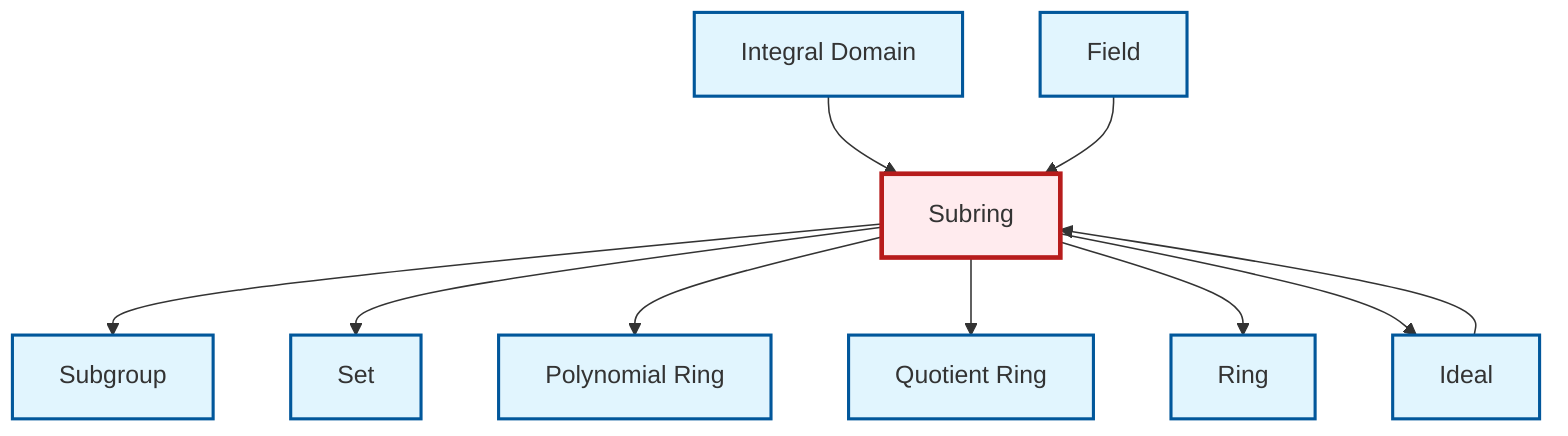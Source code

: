 graph TD
    classDef definition fill:#e1f5fe,stroke:#01579b,stroke-width:2px
    classDef theorem fill:#f3e5f5,stroke:#4a148c,stroke-width:2px
    classDef axiom fill:#fff3e0,stroke:#e65100,stroke-width:2px
    classDef example fill:#e8f5e9,stroke:#1b5e20,stroke-width:2px
    classDef current fill:#ffebee,stroke:#b71c1c,stroke-width:3px
    def-integral-domain["Integral Domain"]:::definition
    def-subgroup["Subgroup"]:::definition
    def-field["Field"]:::definition
    def-ideal["Ideal"]:::definition
    def-polynomial-ring["Polynomial Ring"]:::definition
    def-ring["Ring"]:::definition
    def-set["Set"]:::definition
    def-quotient-ring["Quotient Ring"]:::definition
    def-subring["Subring"]:::definition
    def-subring --> def-subgroup
    def-ideal --> def-subring
    def-integral-domain --> def-subring
    def-subring --> def-set
    def-field --> def-subring
    def-subring --> def-polynomial-ring
    def-subring --> def-quotient-ring
    def-subring --> def-ring
    def-subring --> def-ideal
    class def-subring current